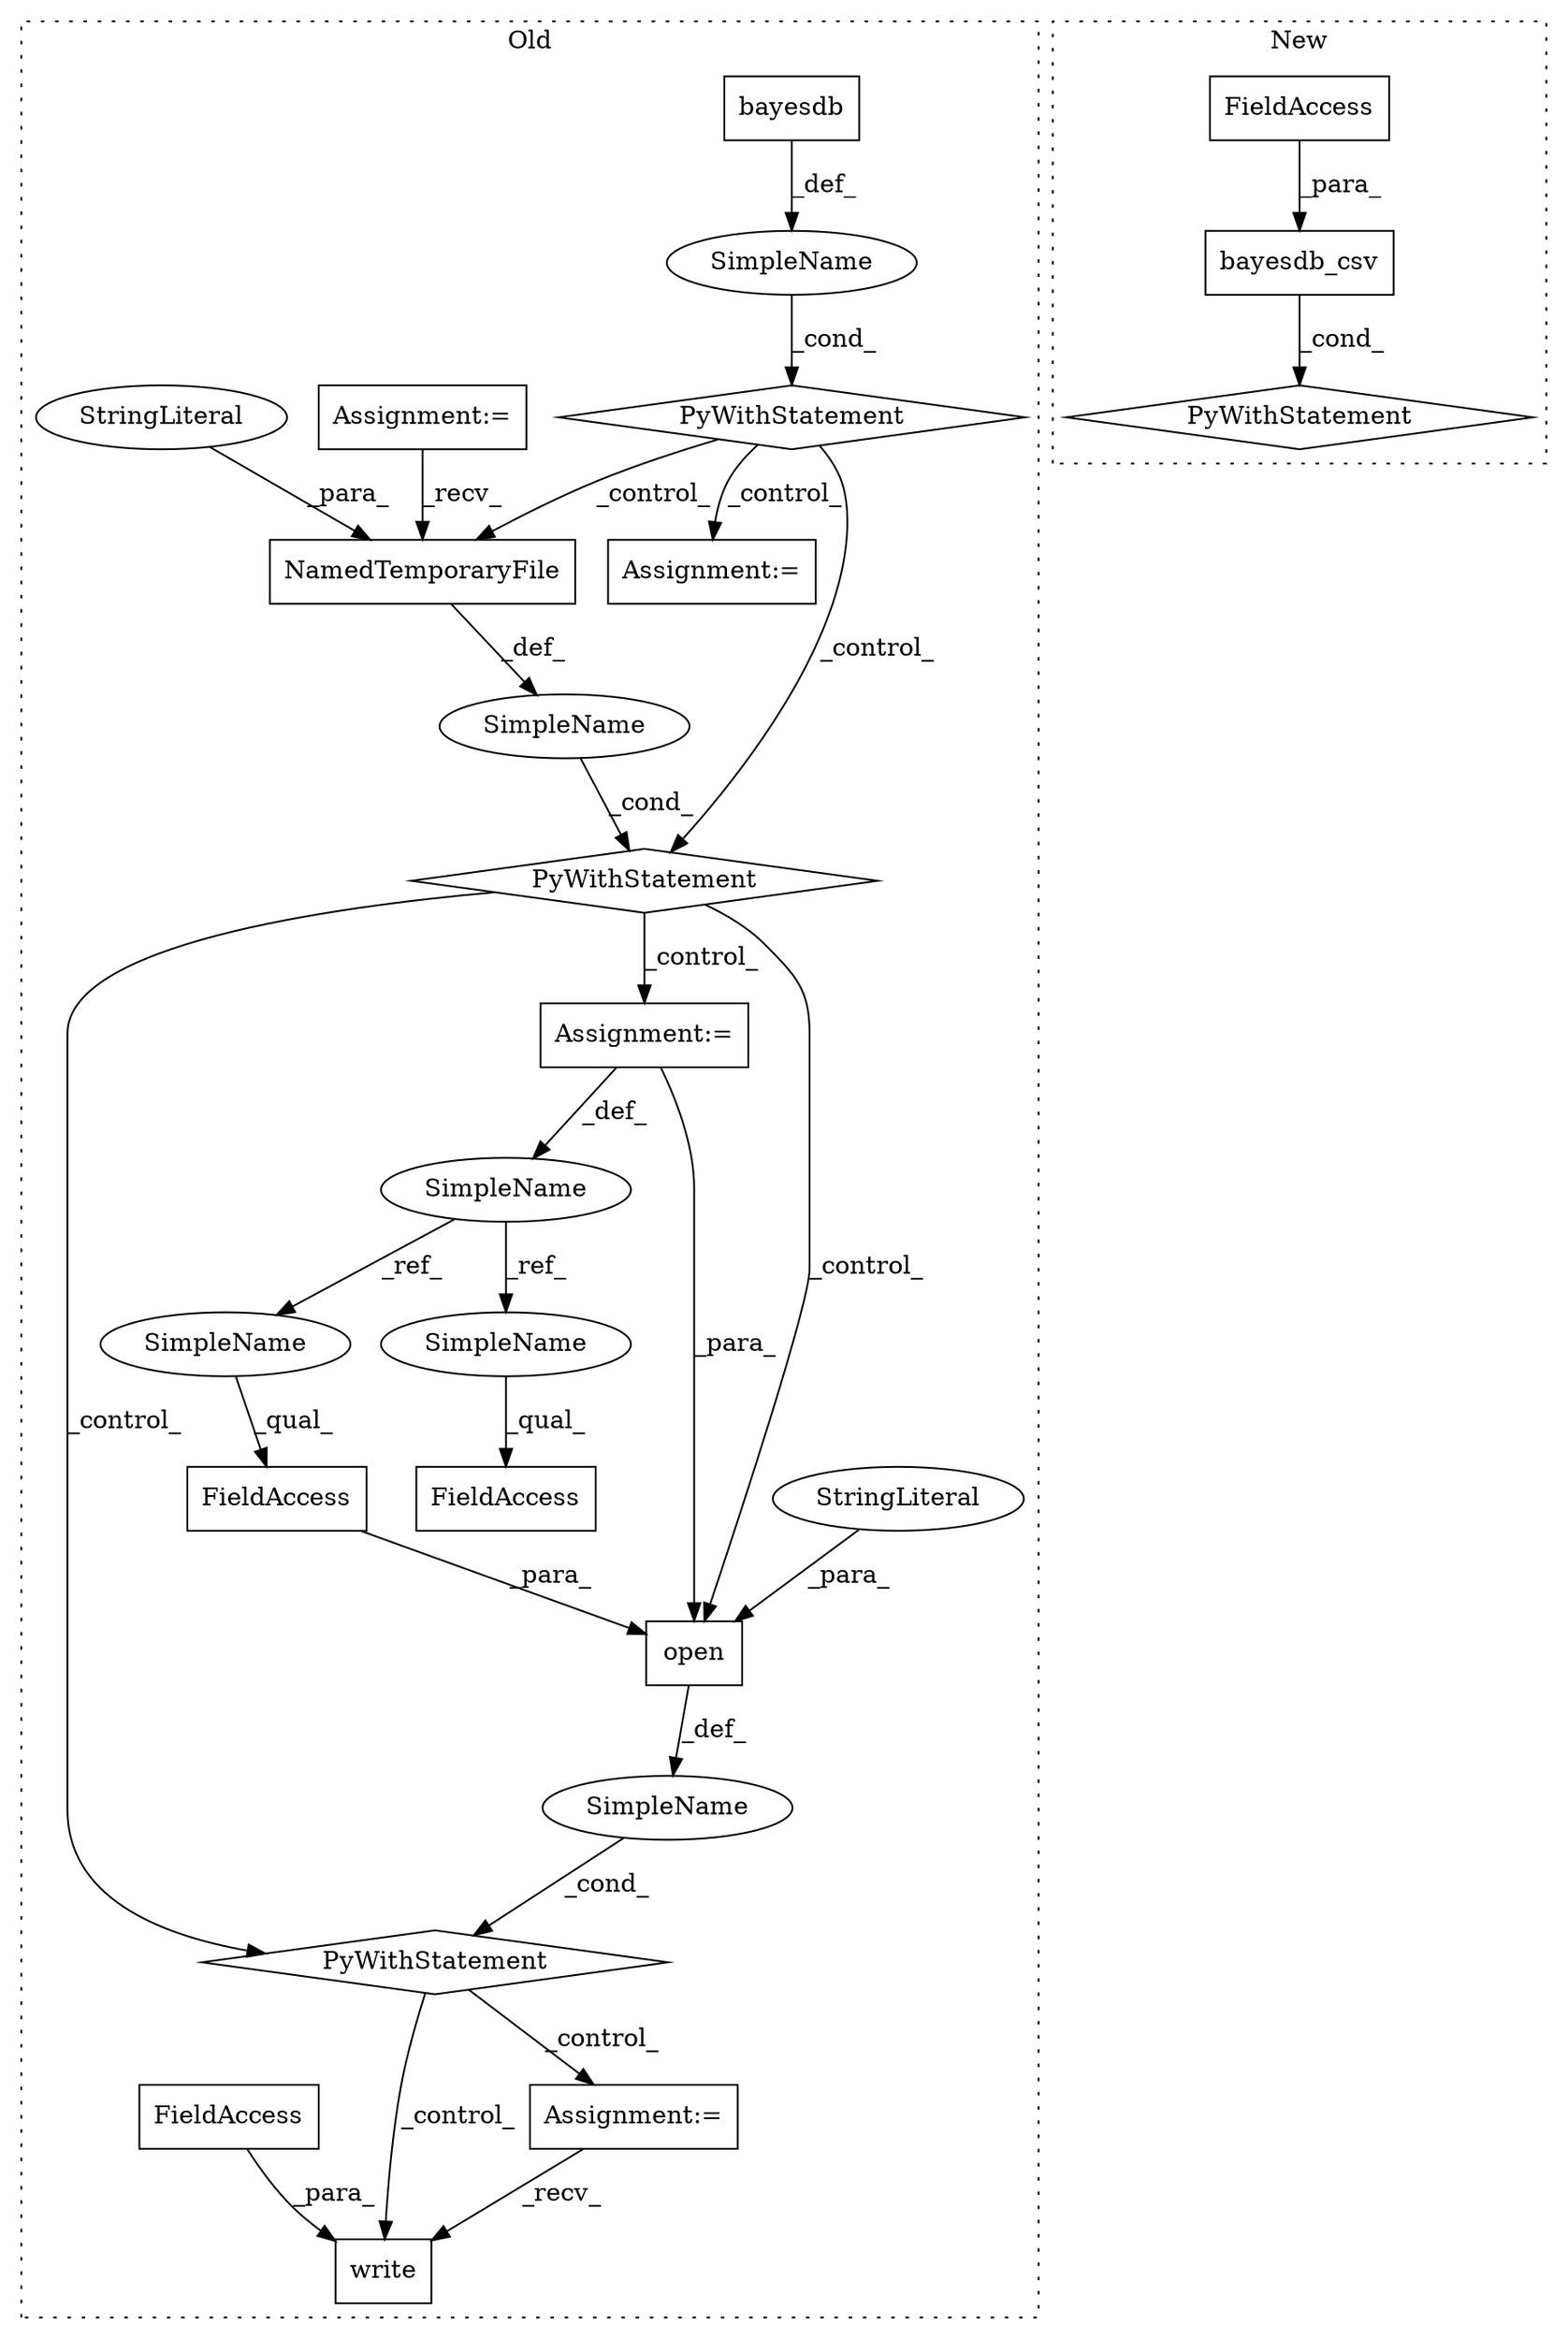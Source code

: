digraph G {
subgraph cluster0 {
1 [label="write" a="32" s="16375,16389" l="6,1" shape="box"];
3 [label="SimpleName" a="42" s="" l="" shape="ellipse"];
4 [label="NamedTemporaryFile" a="32" s="16226,16256" l="19,1" shape="box"];
5 [label="SimpleName" a="42" s="" l="" shape="ellipse"];
6 [label="PyWithStatement" a="104" s="16207,16257" l="10,2" shape="diamond"];
7 [label="SimpleName" a="42" s="" l="" shape="ellipse"];
8 [label="PyWithStatement" a="104" s="16311,16337" l="10,2" shape="diamond"];
9 [label="bayesdb" a="32" s="16173" l="9" shape="box"];
11 [label="PyWithStatement" a="104" s="16163,16182" l="10,2" shape="diamond"];
12 [label="Assignment:=" a="7" s="16300" l="1" shape="box"];
13 [label="FieldAccess" a="22" s="16460" l="6" shape="box"];
14 [label="SimpleName" a="42" s="16300" l="1" shape="ellipse"];
15 [label="FieldAccess" a="22" s="16326" l="6" shape="box"];
16 [label="Assignment:=" a="7" s="16356" l="3" shape="box"];
17 [label="Assignment:=" a="7" s="16135" l="8" shape="box"];
18 [label="Assignment:=" a="7" s="16196" l="3" shape="box"];
19 [label="StringLiteral" a="45" s="16245" l="11" shape="ellipse"];
20 [label="open" a="32" s="16321,16336" l="5,1" shape="box"];
21 [label="StringLiteral" a="45" s="16333" l="3" shape="ellipse"];
23 [label="FieldAccess" a="22" s="16381" l="8" shape="box"];
24 [label="SimpleName" a="42" s="16326" l="1" shape="ellipse"];
25 [label="SimpleName" a="42" s="16460" l="1" shape="ellipse"];
label = "Old";
style="dotted";
}
subgraph cluster1 {
2 [label="bayesdb_csv" a="32" s="15108,15128" l="12,1" shape="box"];
10 [label="PyWithStatement" a="104" s="15098,15129" l="10,2" shape="diamond"];
22 [label="FieldAccess" a="22" s="15120" l="8" shape="box"];
label = "New";
style="dotted";
}
2 -> 10 [label="_cond_"];
3 -> 11 [label="_cond_"];
4 -> 5 [label="_def_"];
5 -> 6 [label="_cond_"];
6 -> 8 [label="_control_"];
6 -> 12 [label="_control_"];
6 -> 20 [label="_control_"];
7 -> 8 [label="_cond_"];
8 -> 16 [label="_control_"];
8 -> 1 [label="_control_"];
9 -> 3 [label="_def_"];
11 -> 18 [label="_control_"];
11 -> 6 [label="_control_"];
11 -> 4 [label="_control_"];
12 -> 20 [label="_para_"];
12 -> 14 [label="_def_"];
14 -> 24 [label="_ref_"];
14 -> 25 [label="_ref_"];
15 -> 20 [label="_para_"];
16 -> 1 [label="_recv_"];
17 -> 4 [label="_recv_"];
19 -> 4 [label="_para_"];
20 -> 7 [label="_def_"];
21 -> 20 [label="_para_"];
22 -> 2 [label="_para_"];
23 -> 1 [label="_para_"];
24 -> 15 [label="_qual_"];
25 -> 13 [label="_qual_"];
}